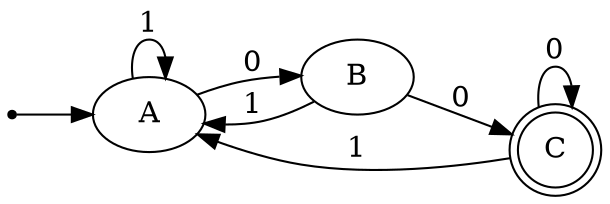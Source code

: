 digraph {
	graph [rankdir=LR]
	ini [shape=point]
	A
	ini -> A
	B
	C [shape=doublecircle]
	A -> B [label=0]
	A -> A [label=1]
	B -> C [label=0]
	B -> A [label=1]
	C -> C [label=0]
	C -> A [label=1]
}
